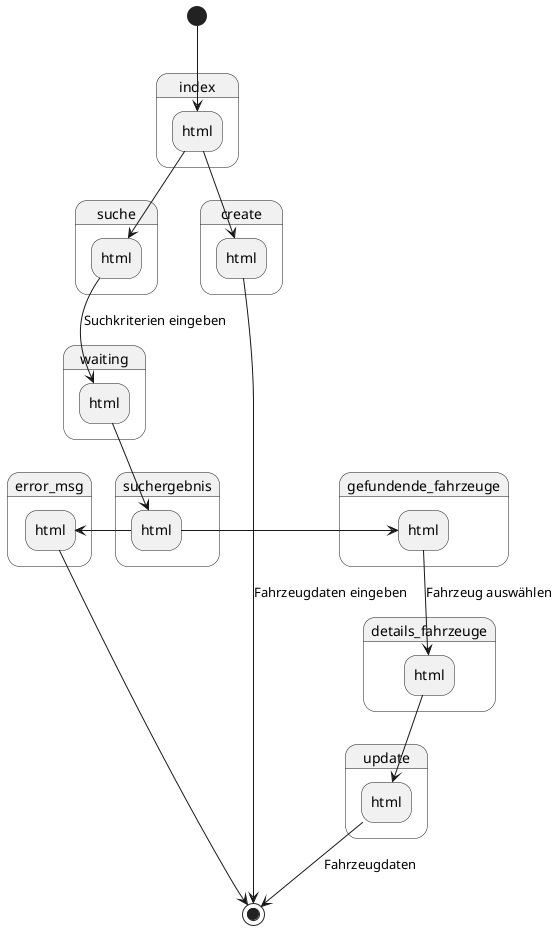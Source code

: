 /'
    <Alt> + d für die Vorschau
'/

@startuml zustandsdiagramm
hide empty description
[*] --> index.html
state index.html
index.html -down-> suche.html 
index.html-down-> create.html 

state create.html 
create.html -down-> [*] : Fahrzeugdaten eingeben

state suche.html
suche.html -down-> waiting.html : Suchkriterien eingeben

state waiting.html
waiting.html -down-> suchergebnis.html

state suchergebnis.html
suchergebnis.html -left-> error_msg.html
suchergebnis.html -right-> gefundende_fahrzeuge.html

state error_msg.html
error_msg.html -down-> [*]

state gefundende_fahrzeuge.html
gefundende_fahrzeuge.html -down-> details_fahrzeuge.html : Fahrzeug auswählen

state details_fahrzeuge.html
details_fahrzeuge.html -down-> update.html 

state update.html
update.html -down-> [*] : Fahrzeugdaten


@enduml